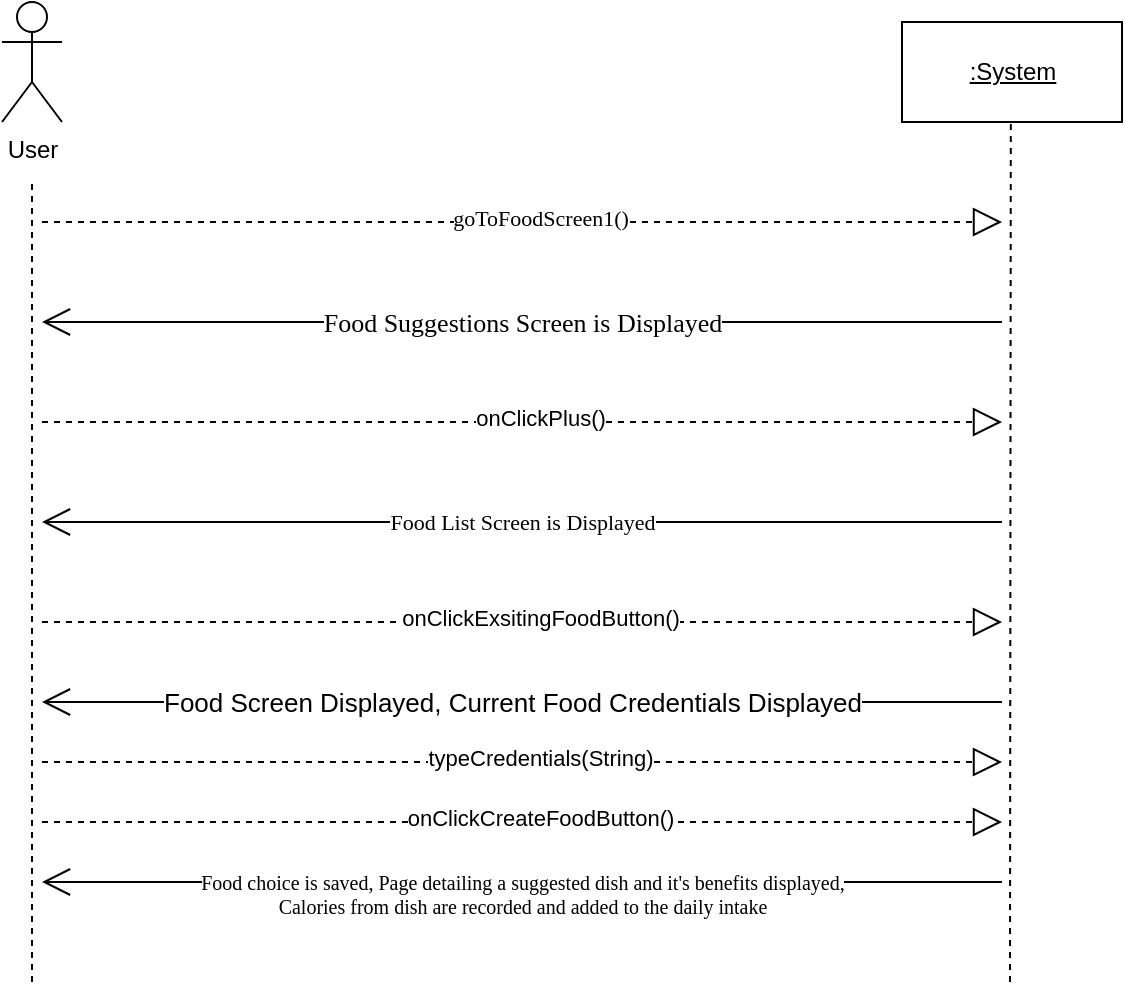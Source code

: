 <mxfile version="15.8.8" type="github"><diagram id="fsKUEpt00cAQXqf5Vs6Y" name="Page-1"><mxGraphModel dx="814" dy="403" grid="1" gridSize="10" guides="1" tooltips="1" connect="1" arrows="1" fold="1" page="1" pageScale="1" pageWidth="850" pageHeight="1100" math="0" shadow="0"><root><mxCell id="0"/><mxCell id="1" parent="0"/><mxCell id="f-GdbEtR7hPHFlpdBjNb-2" value="User" style="shape=umlActor;verticalLabelPosition=bottom;verticalAlign=top;html=1;" parent="1" vertex="1"><mxGeometry x="150" y="130" width="30" height="60" as="geometry"/></mxCell><mxCell id="f-GdbEtR7hPHFlpdBjNb-3" value="&lt;u&gt;:System&lt;/u&gt;" style="html=1;" parent="1" vertex="1"><mxGeometry x="600" y="140" width="110" height="50" as="geometry"/></mxCell><mxCell id="f-GdbEtR7hPHFlpdBjNb-6" value="" style="endArrow=none;dashed=1;html=1;rounded=0;" parent="1" edge="1"><mxGeometry width="50" height="50" relative="1" as="geometry"><mxPoint x="165" y="620" as="sourcePoint"/><mxPoint x="165" y="220" as="targetPoint"/></mxGeometry></mxCell><mxCell id="f-GdbEtR7hPHFlpdBjNb-7" value="" style="endArrow=none;dashed=1;html=1;rounded=0;" parent="1" edge="1"><mxGeometry width="50" height="50" relative="1" as="geometry"><mxPoint x="654" y="620" as="sourcePoint"/><mxPoint x="654.41" y="190" as="targetPoint"/></mxGeometry></mxCell><mxCell id="w5Yw9LY-AuXsBXbNcG6X-1" value="&lt;font face=&quot;Georgia&quot;&gt;&lt;br&gt;&lt;span style=&quot;font-size: 13px ; color: rgb(0 , 0 , 0) ; font-weight: normal ; text-decoration: none ; font-style: normal&quot;&gt;Food Suggestions Screen is Displayed&lt;/span&gt;&lt;br&gt;&lt;br&gt;&lt;/font&gt;" style="endArrow=open;endFill=1;endSize=12;html=1;rounded=0;" parent="1" edge="1"><mxGeometry width="160" relative="1" as="geometry"><mxPoint x="650" y="290" as="sourcePoint"/><mxPoint x="170" y="290" as="targetPoint"/></mxGeometry></mxCell><mxCell id="w5Yw9LY-AuXsBXbNcG6X-2" value="" style="endArrow=block;dashed=1;endFill=0;endSize=12;html=1;rounded=0;" parent="1" edge="1"><mxGeometry width="160" relative="1" as="geometry"><mxPoint x="170" y="240" as="sourcePoint"/><mxPoint x="650" y="240" as="targetPoint"/></mxGeometry></mxCell><mxCell id="w5Yw9LY-AuXsBXbNcG6X-4" value="&lt;font face=&quot;Georgia&quot;&gt;goToFoodScreen1()&lt;/font&gt;" style="edgeLabel;html=1;align=center;verticalAlign=middle;resizable=0;points=[];" parent="w5Yw9LY-AuXsBXbNcG6X-2" vertex="1" connectable="0"><mxGeometry x="0.038" y="2" relative="1" as="geometry"><mxPoint as="offset"/></mxGeometry></mxCell><mxCell id="w5Yw9LY-AuXsBXbNcG6X-5" value="" style="endArrow=block;dashed=1;endFill=0;endSize=12;html=1;rounded=0;" parent="1" edge="1"><mxGeometry width="160" relative="1" as="geometry"><mxPoint x="170" y="340.0" as="sourcePoint"/><mxPoint x="650" y="340.0" as="targetPoint"/></mxGeometry></mxCell><mxCell id="w5Yw9LY-AuXsBXbNcG6X-6" value="onClickPlus()" style="edgeLabel;html=1;align=center;verticalAlign=middle;resizable=0;points=[];" parent="w5Yw9LY-AuXsBXbNcG6X-5" vertex="1" connectable="0"><mxGeometry x="0.038" y="2" relative="1" as="geometry"><mxPoint as="offset"/></mxGeometry></mxCell><mxCell id="w5Yw9LY-AuXsBXbNcG6X-8" value="&lt;font face=&quot;Georgia&quot;&gt;Food List Screen is Displayed&lt;/font&gt;" style="endArrow=open;endFill=1;endSize=12;html=1;rounded=0;" parent="1" edge="1"><mxGeometry width="160" relative="1" as="geometry"><mxPoint x="650" y="390" as="sourcePoint"/><mxPoint x="170" y="390.0" as="targetPoint"/></mxGeometry></mxCell><mxCell id="w5Yw9LY-AuXsBXbNcG6X-9" value="&lt;div&gt;&lt;span style=&quot;font-size: 13px ; color: #000000 ; font-weight: normal ; text-decoration: none ; font-family: &amp;#34;arial&amp;#34; ; font-style: normal&quot;&gt;Food Screen Displayed, &lt;/span&gt;&lt;span style=&quot;font-size: 13px ; color: #000000 ; font-weight: normal ; text-decoration: none ; font-family: &amp;#34;arial&amp;#34; ; font-style: normal&quot;&gt;Current Food Credentials Displayed&lt;/span&gt;&lt;span style=&quot;font-size: 13px ; color: #000000 ; font-weight: normal ; text-decoration: none ; font-family: &amp;#34;arial&amp;#34; ; font-style: normal&quot;&gt;&lt;/span&gt;&lt;/div&gt;" style="endArrow=open;endFill=1;endSize=12;html=1;rounded=0;" parent="1" edge="1"><mxGeometry x="0.021" width="160" relative="1" as="geometry"><mxPoint x="650" y="480" as="sourcePoint"/><mxPoint x="170" y="480" as="targetPoint"/><mxPoint as="offset"/></mxGeometry></mxCell><mxCell id="w5Yw9LY-AuXsBXbNcG6X-10" value="&lt;font style=&quot;font-size: 10px&quot; face=&quot;Georgia&quot;&gt;&lt;br&gt;&lt;/font&gt;&lt;div style=&quot;font-size: 10px&quot;&gt;&lt;font style=&quot;font-size: 10px&quot; face=&quot;Georgia&quot;&gt;&lt;span style=&quot;color: rgb(0 , 0 , 0) ; font-weight: normal ; text-decoration: none ; font-style: normal&quot;&gt;Food choice is saved, Page detailing a suggested dish and it's benefits displayed, &lt;br&gt;&lt;/span&gt;&lt;/font&gt;&lt;/div&gt;&lt;div style=&quot;font-size: 10px&quot;&gt;&lt;font style=&quot;font-size: 10px&quot; face=&quot;Georgia&quot;&gt;&lt;span style=&quot;color: rgb(0 , 0 , 0) ; font-weight: normal ; text-decoration: none ; font-style: normal&quot;&gt;Calories from dish are recorded and added to the daily intake&lt;/span&gt;&lt;/font&gt;&lt;/div&gt;" style="endArrow=open;endFill=1;endSize=12;html=1;rounded=0;" parent="1" edge="1"><mxGeometry width="160" relative="1" as="geometry"><mxPoint x="650" y="570" as="sourcePoint"/><mxPoint x="170" y="570" as="targetPoint"/></mxGeometry></mxCell><mxCell id="w5Yw9LY-AuXsBXbNcG6X-13" value="" style="endArrow=block;dashed=1;endFill=0;endSize=12;html=1;rounded=0;" parent="1" edge="1"><mxGeometry width="160" relative="1" as="geometry"><mxPoint x="170" y="510" as="sourcePoint"/><mxPoint x="650" y="510" as="targetPoint"/></mxGeometry></mxCell><mxCell id="w5Yw9LY-AuXsBXbNcG6X-14" value="typeCredentials(String)" style="edgeLabel;html=1;align=center;verticalAlign=middle;resizable=0;points=[];" parent="w5Yw9LY-AuXsBXbNcG6X-13" vertex="1" connectable="0"><mxGeometry x="0.038" y="2" relative="1" as="geometry"><mxPoint as="offset"/></mxGeometry></mxCell><mxCell id="w5Yw9LY-AuXsBXbNcG6X-15" value="" style="endArrow=block;dashed=1;endFill=0;endSize=12;html=1;rounded=0;" parent="1" edge="1"><mxGeometry width="160" relative="1" as="geometry"><mxPoint x="170" y="440.0" as="sourcePoint"/><mxPoint x="650" y="440.0" as="targetPoint"/></mxGeometry></mxCell><mxCell id="w5Yw9LY-AuXsBXbNcG6X-16" value="onClickExsitingFoodButton()" style="edgeLabel;html=1;align=center;verticalAlign=middle;resizable=0;points=[];" parent="w5Yw9LY-AuXsBXbNcG6X-15" vertex="1" connectable="0"><mxGeometry x="0.038" y="2" relative="1" as="geometry"><mxPoint as="offset"/></mxGeometry></mxCell><mxCell id="89D5IbWWWEMM3QroV8WF-3" value="" style="endArrow=block;dashed=1;endFill=0;endSize=12;html=1;rounded=0;" edge="1" parent="1"><mxGeometry width="160" relative="1" as="geometry"><mxPoint x="170" y="540" as="sourcePoint"/><mxPoint x="650" y="540" as="targetPoint"/></mxGeometry></mxCell><mxCell id="89D5IbWWWEMM3QroV8WF-4" value="onClickCreateFoodButton()" style="edgeLabel;html=1;align=center;verticalAlign=middle;resizable=0;points=[];" vertex="1" connectable="0" parent="89D5IbWWWEMM3QroV8WF-3"><mxGeometry x="0.038" y="2" relative="1" as="geometry"><mxPoint as="offset"/></mxGeometry></mxCell></root></mxGraphModel></diagram></mxfile>